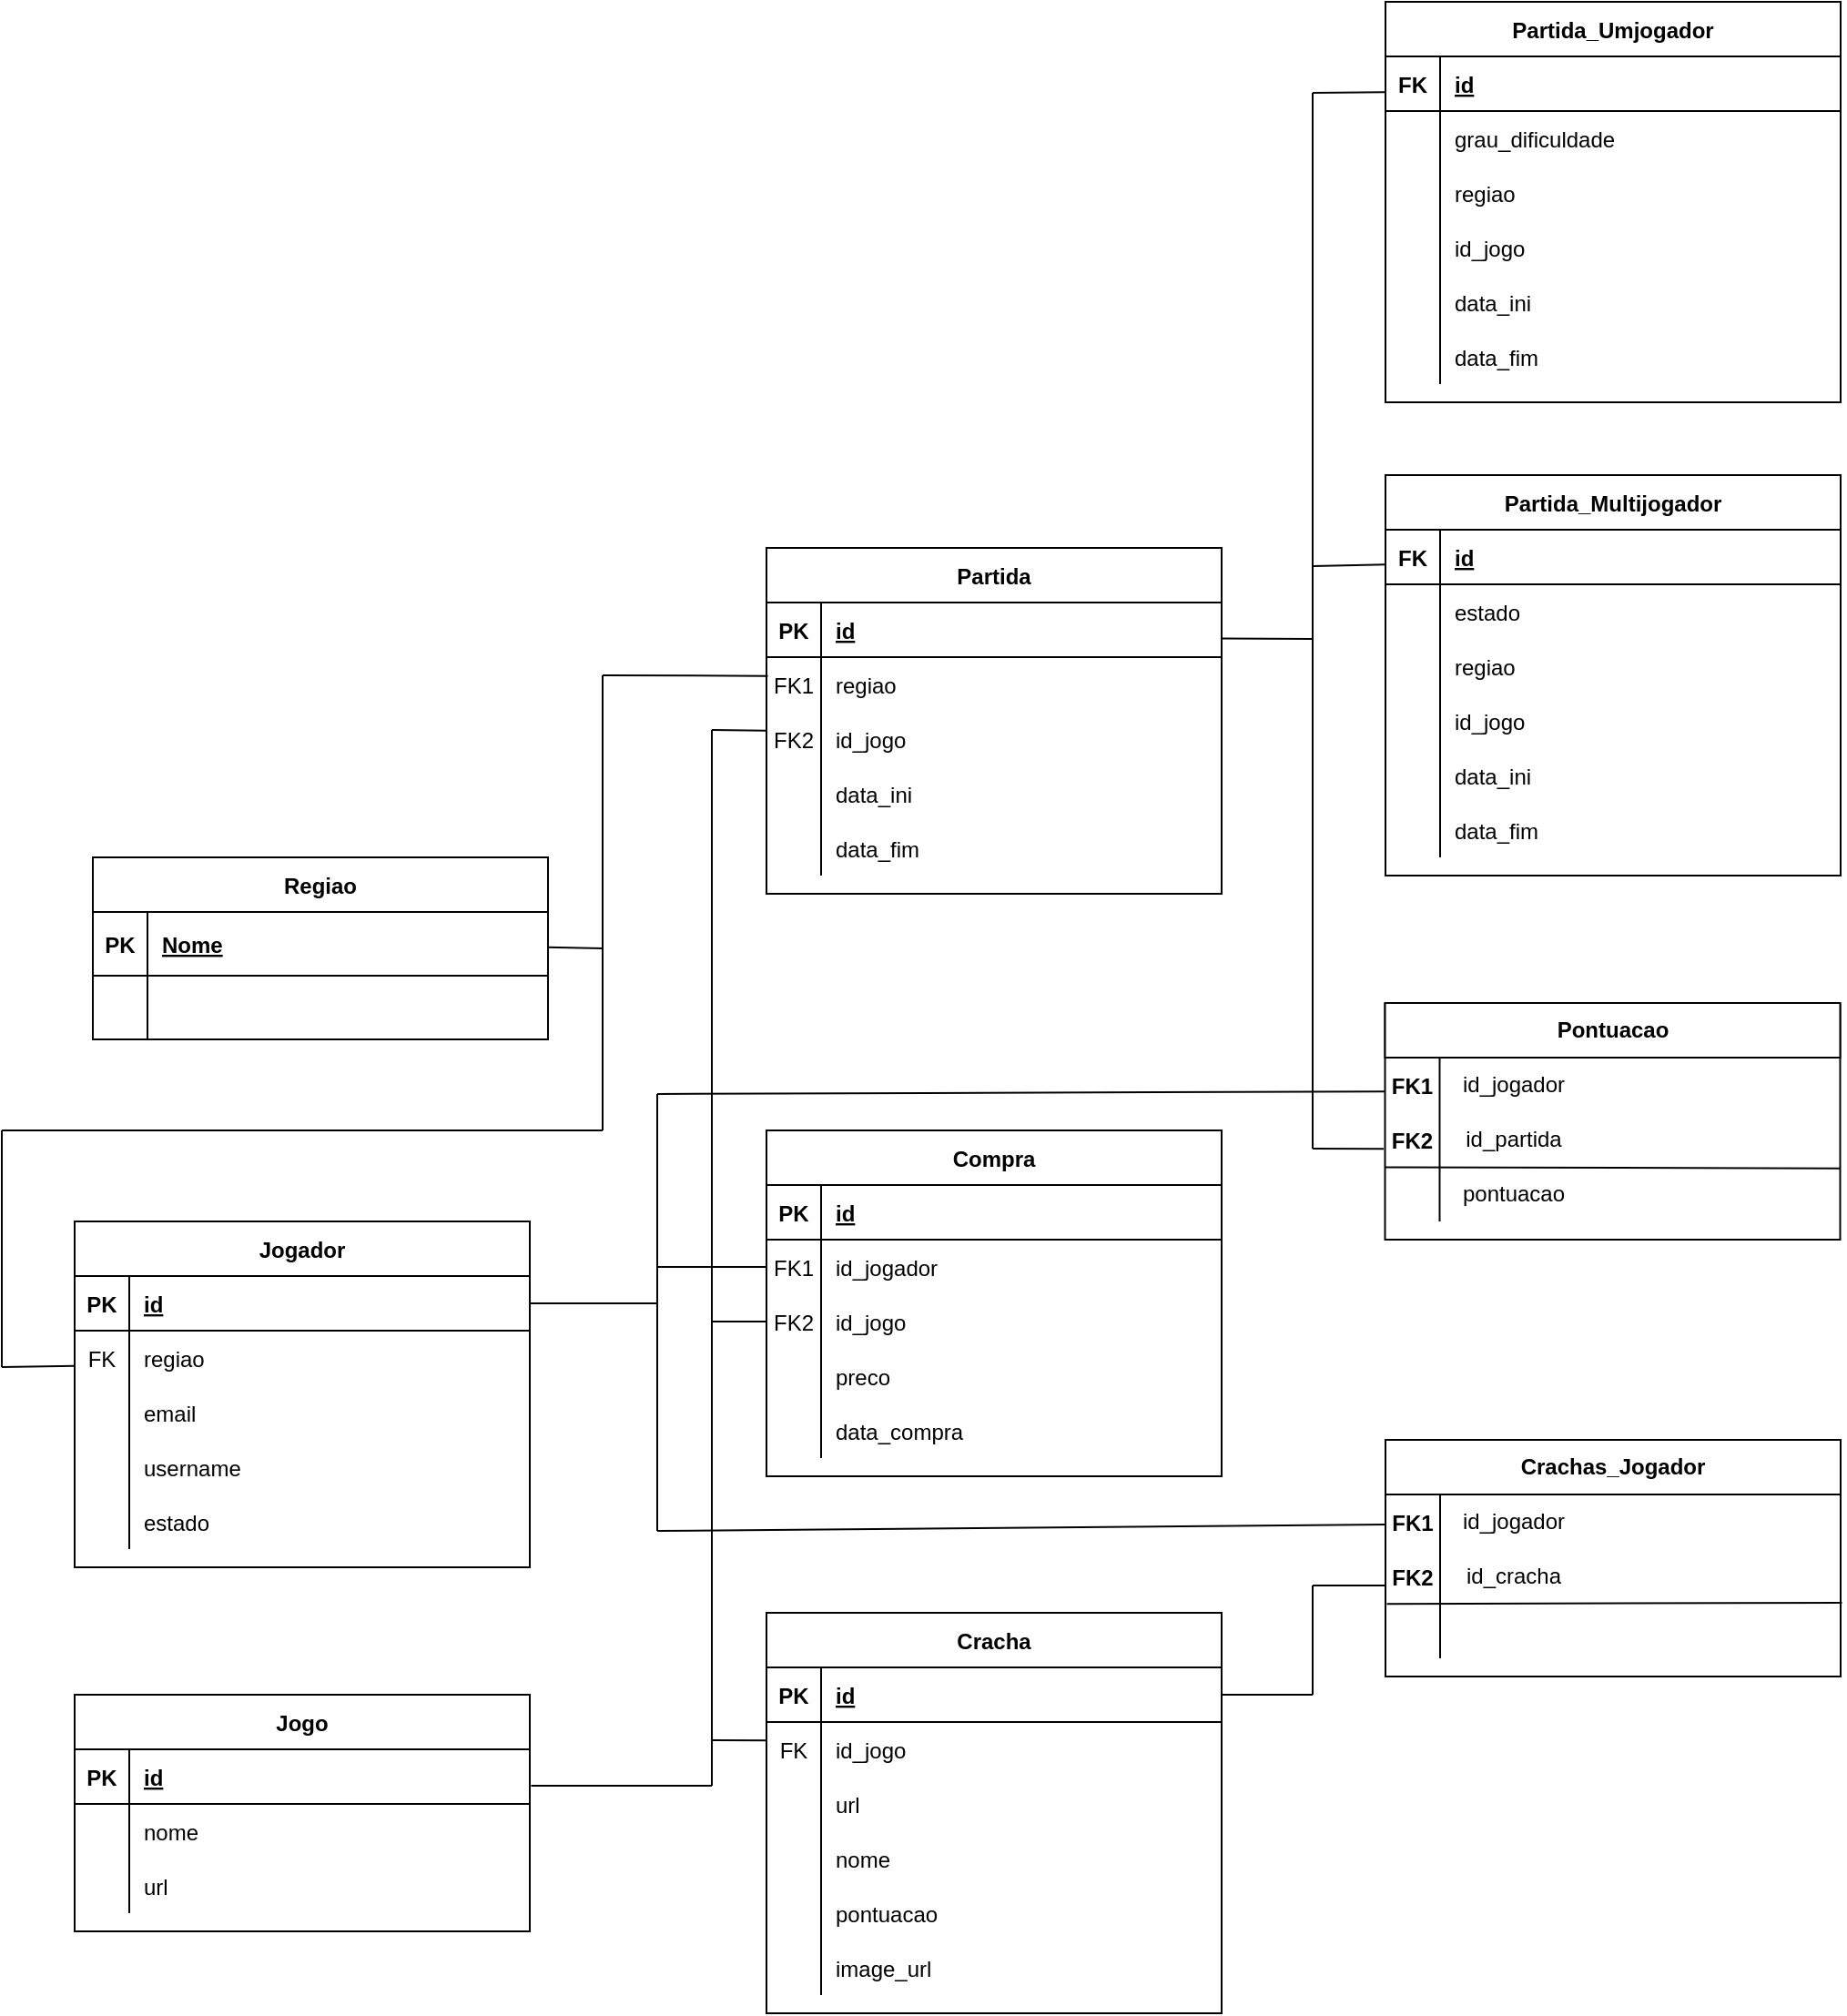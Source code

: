 <mxfile version="21.2.7" type="device">
  <diagram id="R2lEEEUBdFMjLlhIrx00" name="Page-1">
    <mxGraphModel dx="2333" dy="1073" grid="1" gridSize="10" guides="1" tooltips="1" connect="1" arrows="1" fold="1" page="1" pageScale="1" pageWidth="3300" pageHeight="4681" math="0" shadow="0" extFonts="Permanent Marker^https://fonts.googleapis.com/css?family=Permanent+Marker">
      <root>
        <mxCell id="0" />
        <mxCell id="1" parent="0" />
        <object label="Jogador" username="ascasd" asdaa="asd" asd="" id="C-vyLk0tnHw3VtMMgP7b-2">
          <mxCell style="shape=table;startSize=30;container=1;collapsible=1;childLayout=tableLayout;fixedRows=1;rowLines=0;fontStyle=1;align=center;resizeLast=1;columnLines=1;" parent="1" vertex="1">
            <mxGeometry x="1310" y="1250" width="250" height="190" as="geometry">
              <mxRectangle x="450" y="120" width="90" height="30" as="alternateBounds" />
            </mxGeometry>
          </mxCell>
        </object>
        <mxCell id="C-vyLk0tnHw3VtMMgP7b-3" value="" style="shape=partialRectangle;collapsible=0;dropTarget=0;pointerEvents=0;fillColor=none;points=[[0,0.5],[1,0.5]];portConstraint=eastwest;top=0;left=0;right=0;bottom=1;" parent="C-vyLk0tnHw3VtMMgP7b-2" vertex="1">
          <mxGeometry y="30" width="250" height="30" as="geometry" />
        </mxCell>
        <mxCell id="C-vyLk0tnHw3VtMMgP7b-4" value="PK" style="shape=partialRectangle;overflow=hidden;connectable=0;fillColor=none;top=0;left=0;bottom=0;right=0;fontStyle=1;" parent="C-vyLk0tnHw3VtMMgP7b-3" vertex="1">
          <mxGeometry width="30" height="30" as="geometry">
            <mxRectangle width="30" height="30" as="alternateBounds" />
          </mxGeometry>
        </mxCell>
        <mxCell id="C-vyLk0tnHw3VtMMgP7b-5" value="id" style="shape=partialRectangle;overflow=hidden;connectable=0;fillColor=none;top=0;left=0;bottom=0;right=0;align=left;spacingLeft=6;fontStyle=5;" parent="C-vyLk0tnHw3VtMMgP7b-3" vertex="1">
          <mxGeometry x="30" width="220" height="30" as="geometry">
            <mxRectangle width="220" height="30" as="alternateBounds" />
          </mxGeometry>
        </mxCell>
        <mxCell id="C-vyLk0tnHw3VtMMgP7b-6" value="" style="shape=partialRectangle;collapsible=0;dropTarget=0;pointerEvents=0;fillColor=none;points=[[0,0.5],[1,0.5]];portConstraint=eastwest;top=0;left=0;right=0;bottom=0;" parent="C-vyLk0tnHw3VtMMgP7b-2" vertex="1">
          <mxGeometry y="60" width="250" height="30" as="geometry" />
        </mxCell>
        <mxCell id="C-vyLk0tnHw3VtMMgP7b-7" value="FK" style="shape=partialRectangle;overflow=hidden;connectable=0;fillColor=none;top=0;left=0;bottom=0;right=0;" parent="C-vyLk0tnHw3VtMMgP7b-6" vertex="1">
          <mxGeometry width="30" height="30" as="geometry">
            <mxRectangle width="30" height="30" as="alternateBounds" />
          </mxGeometry>
        </mxCell>
        <mxCell id="C-vyLk0tnHw3VtMMgP7b-8" value="regiao" style="shape=partialRectangle;overflow=hidden;connectable=0;fillColor=none;top=0;left=0;bottom=0;right=0;align=left;spacingLeft=6;" parent="C-vyLk0tnHw3VtMMgP7b-6" vertex="1">
          <mxGeometry x="30" width="220" height="30" as="geometry">
            <mxRectangle width="220" height="30" as="alternateBounds" />
          </mxGeometry>
        </mxCell>
        <mxCell id="C-vyLk0tnHw3VtMMgP7b-9" value="" style="shape=partialRectangle;collapsible=0;dropTarget=0;pointerEvents=0;fillColor=none;points=[[0,0.5],[1,0.5]];portConstraint=eastwest;top=0;left=0;right=0;bottom=0;" parent="C-vyLk0tnHw3VtMMgP7b-2" vertex="1">
          <mxGeometry y="90" width="250" height="40" as="geometry" />
        </mxCell>
        <mxCell id="C-vyLk0tnHw3VtMMgP7b-10" value="" style="shape=partialRectangle;overflow=hidden;connectable=0;fillColor=none;top=0;left=0;bottom=0;right=0;" parent="C-vyLk0tnHw3VtMMgP7b-9" vertex="1">
          <mxGeometry width="30" height="40" as="geometry">
            <mxRectangle width="30" height="40" as="alternateBounds" />
          </mxGeometry>
        </mxCell>
        <mxCell id="C-vyLk0tnHw3VtMMgP7b-11" value="" style="shape=partialRectangle;overflow=hidden;connectable=0;fillColor=none;top=0;left=0;bottom=0;right=0;align=left;spacingLeft=6;" parent="C-vyLk0tnHw3VtMMgP7b-9" vertex="1">
          <mxGeometry x="30" width="220" height="40" as="geometry">
            <mxRectangle width="220" height="40" as="alternateBounds" />
          </mxGeometry>
        </mxCell>
        <mxCell id="C-vyLk0tnHw3VtMMgP7b-13" value="Jogo" style="shape=table;startSize=30;container=1;collapsible=1;childLayout=tableLayout;fixedRows=1;rowLines=0;fontStyle=1;align=center;resizeLast=1;" parent="1" vertex="1">
          <mxGeometry x="1310" y="1510" width="250" height="130" as="geometry" />
        </mxCell>
        <mxCell id="C-vyLk0tnHw3VtMMgP7b-14" value="" style="shape=partialRectangle;collapsible=0;dropTarget=0;pointerEvents=0;fillColor=none;points=[[0,0.5],[1,0.5]];portConstraint=eastwest;top=0;left=0;right=0;bottom=1;" parent="C-vyLk0tnHw3VtMMgP7b-13" vertex="1">
          <mxGeometry y="30" width="250" height="30" as="geometry" />
        </mxCell>
        <mxCell id="C-vyLk0tnHw3VtMMgP7b-15" value="PK" style="shape=partialRectangle;overflow=hidden;connectable=0;fillColor=none;top=0;left=0;bottom=0;right=0;fontStyle=1;" parent="C-vyLk0tnHw3VtMMgP7b-14" vertex="1">
          <mxGeometry width="30" height="30" as="geometry">
            <mxRectangle width="30" height="30" as="alternateBounds" />
          </mxGeometry>
        </mxCell>
        <mxCell id="C-vyLk0tnHw3VtMMgP7b-16" value="id" style="shape=partialRectangle;overflow=hidden;connectable=0;fillColor=none;top=0;left=0;bottom=0;right=0;align=left;spacingLeft=6;fontStyle=5;" parent="C-vyLk0tnHw3VtMMgP7b-14" vertex="1">
          <mxGeometry x="30" width="220" height="30" as="geometry">
            <mxRectangle width="220" height="30" as="alternateBounds" />
          </mxGeometry>
        </mxCell>
        <mxCell id="C-vyLk0tnHw3VtMMgP7b-17" value="" style="shape=partialRectangle;collapsible=0;dropTarget=0;pointerEvents=0;fillColor=none;points=[[0,0.5],[1,0.5]];portConstraint=eastwest;top=0;left=0;right=0;bottom=0;" parent="C-vyLk0tnHw3VtMMgP7b-13" vertex="1">
          <mxGeometry y="60" width="250" height="30" as="geometry" />
        </mxCell>
        <mxCell id="C-vyLk0tnHw3VtMMgP7b-18" value="" style="shape=partialRectangle;overflow=hidden;connectable=0;fillColor=none;top=0;left=0;bottom=0;right=0;" parent="C-vyLk0tnHw3VtMMgP7b-17" vertex="1">
          <mxGeometry width="30" height="30" as="geometry">
            <mxRectangle width="30" height="30" as="alternateBounds" />
          </mxGeometry>
        </mxCell>
        <mxCell id="C-vyLk0tnHw3VtMMgP7b-19" value="nome" style="shape=partialRectangle;overflow=hidden;connectable=0;fillColor=none;top=0;left=0;bottom=0;right=0;align=left;spacingLeft=6;" parent="C-vyLk0tnHw3VtMMgP7b-17" vertex="1">
          <mxGeometry x="30" width="220" height="30" as="geometry">
            <mxRectangle width="220" height="30" as="alternateBounds" />
          </mxGeometry>
        </mxCell>
        <mxCell id="C-vyLk0tnHw3VtMMgP7b-20" value="" style="shape=partialRectangle;collapsible=0;dropTarget=0;pointerEvents=0;fillColor=none;points=[[0,0.5],[1,0.5]];portConstraint=eastwest;top=0;left=0;right=0;bottom=0;" parent="C-vyLk0tnHw3VtMMgP7b-13" vertex="1">
          <mxGeometry y="90" width="250" height="30" as="geometry" />
        </mxCell>
        <mxCell id="C-vyLk0tnHw3VtMMgP7b-21" value="" style="shape=partialRectangle;overflow=hidden;connectable=0;fillColor=none;top=0;left=0;bottom=0;right=0;" parent="C-vyLk0tnHw3VtMMgP7b-20" vertex="1">
          <mxGeometry width="30" height="30" as="geometry">
            <mxRectangle width="30" height="30" as="alternateBounds" />
          </mxGeometry>
        </mxCell>
        <mxCell id="C-vyLk0tnHw3VtMMgP7b-22" value="url" style="shape=partialRectangle;overflow=hidden;connectable=0;fillColor=none;top=0;left=0;bottom=0;right=0;align=left;spacingLeft=6;" parent="C-vyLk0tnHw3VtMMgP7b-20" vertex="1">
          <mxGeometry x="30" width="220" height="30" as="geometry">
            <mxRectangle width="220" height="30" as="alternateBounds" />
          </mxGeometry>
        </mxCell>
        <mxCell id="C-vyLk0tnHw3VtMMgP7b-23" value="Regiao" style="shape=table;startSize=30;container=1;collapsible=1;childLayout=tableLayout;fixedRows=1;rowLines=0;fontStyle=1;align=center;resizeLast=1;swimlaneLine=1;perimeterSpacing=0;flipH=1;gradientColor=none;columnLines=1;horizontal=1;right=1;swimlaneHead=1;swimlaneBody=1;top=1;bottom=1;left=1;separatorColor=none;fixDash=0;" parent="1" vertex="1">
          <mxGeometry x="1320" y="1050" width="250" height="100" as="geometry" />
        </mxCell>
        <mxCell id="C-vyLk0tnHw3VtMMgP7b-24" value="" style="shape=partialRectangle;collapsible=0;dropTarget=0;pointerEvents=0;fillColor=none;points=[[0,0.5],[1,0.5]];portConstraint=eastwest;top=0;left=0;right=0;bottom=1;" parent="C-vyLk0tnHw3VtMMgP7b-23" vertex="1">
          <mxGeometry y="30" width="250" height="35" as="geometry" />
        </mxCell>
        <mxCell id="C-vyLk0tnHw3VtMMgP7b-25" value="PK" style="shape=partialRectangle;overflow=hidden;connectable=0;fillColor=none;top=0;left=0;bottom=0;right=0;fontStyle=1;" parent="C-vyLk0tnHw3VtMMgP7b-24" vertex="1">
          <mxGeometry width="30" height="35" as="geometry">
            <mxRectangle width="30" height="35" as="alternateBounds" />
          </mxGeometry>
        </mxCell>
        <mxCell id="C-vyLk0tnHw3VtMMgP7b-26" value="Nome" style="shape=partialRectangle;overflow=hidden;connectable=0;fillColor=none;top=0;left=0;bottom=0;right=0;align=left;spacingLeft=6;fontStyle=5;" parent="C-vyLk0tnHw3VtMMgP7b-24" vertex="1">
          <mxGeometry x="30" width="220" height="35" as="geometry">
            <mxRectangle width="220" height="35" as="alternateBounds" />
          </mxGeometry>
        </mxCell>
        <mxCell id="C-vyLk0tnHw3VtMMgP7b-27" value="" style="shape=partialRectangle;collapsible=0;dropTarget=0;pointerEvents=0;fillColor=none;points=[[0,0.5],[1,0.5]];portConstraint=eastwest;top=0;left=0;right=0;bottom=0;" parent="C-vyLk0tnHw3VtMMgP7b-23" vertex="1">
          <mxGeometry y="65" width="250" height="35" as="geometry" />
        </mxCell>
        <mxCell id="C-vyLk0tnHw3VtMMgP7b-28" value="" style="shape=partialRectangle;overflow=hidden;connectable=0;fillColor=none;top=0;left=0;bottom=0;right=0;" parent="C-vyLk0tnHw3VtMMgP7b-27" vertex="1">
          <mxGeometry width="30" height="35" as="geometry">
            <mxRectangle width="30" height="35" as="alternateBounds" />
          </mxGeometry>
        </mxCell>
        <mxCell id="C-vyLk0tnHw3VtMMgP7b-29" value="" style="shape=partialRectangle;overflow=hidden;connectable=0;fillColor=none;top=0;left=0;bottom=0;right=0;align=left;spacingLeft=6;" parent="C-vyLk0tnHw3VtMMgP7b-27" vertex="1">
          <mxGeometry x="30" width="220" height="35" as="geometry">
            <mxRectangle width="220" height="35" as="alternateBounds" />
          </mxGeometry>
        </mxCell>
        <mxCell id="pCoZ9pkI9iggHFsav7Vi-21" value="" style="shape=partialRectangle;overflow=hidden;connectable=0;fillColor=none;top=0;left=0;bottom=0;right=0;" parent="1" vertex="1">
          <mxGeometry x="1310" y="1380" width="30" height="40" as="geometry">
            <mxRectangle width="30" height="40" as="alternateBounds" />
          </mxGeometry>
        </mxCell>
        <mxCell id="pCoZ9pkI9iggHFsav7Vi-22" value="" style="endArrow=none;html=1;rounded=0;" parent="1" edge="1">
          <mxGeometry width="50" height="50" relative="1" as="geometry">
            <mxPoint x="1340" y="1430" as="sourcePoint" />
            <mxPoint x="1340" y="1380" as="targetPoint" />
          </mxGeometry>
        </mxCell>
        <mxCell id="pCoZ9pkI9iggHFsav7Vi-23" value="email" style="shape=partialRectangle;overflow=hidden;connectable=0;fillColor=none;top=0;left=0;bottom=0;right=0;align=left;spacingLeft=6;" parent="1" vertex="1">
          <mxGeometry x="1340" y="1340" width="220" height="30" as="geometry">
            <mxRectangle width="220" height="30" as="alternateBounds" />
          </mxGeometry>
        </mxCell>
        <mxCell id="pCoZ9pkI9iggHFsav7Vi-24" value="username" style="shape=partialRectangle;overflow=hidden;connectable=0;fillColor=none;top=0;left=0;bottom=0;right=0;align=left;spacingLeft=6;" parent="1" vertex="1">
          <mxGeometry x="1340" y="1370" width="220" height="30" as="geometry">
            <mxRectangle width="220" height="30" as="alternateBounds" />
          </mxGeometry>
        </mxCell>
        <mxCell id="pCoZ9pkI9iggHFsav7Vi-25" value="" style="shape=partialRectangle;overflow=hidden;connectable=0;fillColor=none;top=0;left=0;bottom=0;right=0;" parent="1" vertex="1">
          <mxGeometry x="1310" y="1340" width="30" height="30" as="geometry">
            <mxRectangle width="30" height="30" as="alternateBounds" />
          </mxGeometry>
        </mxCell>
        <mxCell id="pCoZ9pkI9iggHFsav7Vi-26" value="" style="shape=partialRectangle;overflow=hidden;connectable=0;fillColor=none;top=0;left=0;bottom=0;right=0;" parent="1" vertex="1">
          <mxGeometry x="1310" y="1370" width="30" height="30" as="geometry">
            <mxRectangle width="30" height="30" as="alternateBounds" />
          </mxGeometry>
        </mxCell>
        <mxCell id="pCoZ9pkI9iggHFsav7Vi-27" value="estado" style="shape=partialRectangle;overflow=hidden;connectable=0;fillColor=none;top=0;left=0;bottom=0;right=0;align=left;spacingLeft=6;" parent="1" vertex="1">
          <mxGeometry x="1340" y="1400" width="220" height="30" as="geometry">
            <mxRectangle width="220" height="30" as="alternateBounds" />
          </mxGeometry>
        </mxCell>
        <mxCell id="pCoZ9pkI9iggHFsav7Vi-72" value="Compra" style="shape=table;startSize=30;container=1;collapsible=1;childLayout=tableLayout;fixedRows=1;rowLines=0;fontStyle=1;align=center;resizeLast=1;" parent="1" vertex="1">
          <mxGeometry x="1690" y="1200" width="250" height="190" as="geometry" />
        </mxCell>
        <mxCell id="pCoZ9pkI9iggHFsav7Vi-73" value="" style="shape=partialRectangle;collapsible=0;dropTarget=0;pointerEvents=0;fillColor=none;points=[[0,0.5],[1,0.5]];portConstraint=eastwest;top=0;left=0;right=0;bottom=1;" parent="pCoZ9pkI9iggHFsav7Vi-72" vertex="1">
          <mxGeometry y="30" width="250" height="30" as="geometry" />
        </mxCell>
        <mxCell id="pCoZ9pkI9iggHFsav7Vi-74" value="PK" style="shape=partialRectangle;overflow=hidden;connectable=0;fillColor=none;top=0;left=0;bottom=0;right=0;fontStyle=1;" parent="pCoZ9pkI9iggHFsav7Vi-73" vertex="1">
          <mxGeometry width="30" height="30" as="geometry">
            <mxRectangle width="30" height="30" as="alternateBounds" />
          </mxGeometry>
        </mxCell>
        <mxCell id="pCoZ9pkI9iggHFsav7Vi-75" value="id" style="shape=partialRectangle;overflow=hidden;connectable=0;fillColor=none;top=0;left=0;bottom=0;right=0;align=left;spacingLeft=6;fontStyle=5;" parent="pCoZ9pkI9iggHFsav7Vi-73" vertex="1">
          <mxGeometry x="30" width="220" height="30" as="geometry">
            <mxRectangle width="220" height="30" as="alternateBounds" />
          </mxGeometry>
        </mxCell>
        <mxCell id="pCoZ9pkI9iggHFsav7Vi-76" value="" style="shape=partialRectangle;collapsible=0;dropTarget=0;pointerEvents=0;fillColor=none;points=[[0,0.5],[1,0.5]];portConstraint=eastwest;top=0;left=0;right=0;bottom=0;" parent="pCoZ9pkI9iggHFsav7Vi-72" vertex="1">
          <mxGeometry y="60" width="250" height="30" as="geometry" />
        </mxCell>
        <mxCell id="pCoZ9pkI9iggHFsav7Vi-77" value="FK1" style="shape=partialRectangle;overflow=hidden;connectable=0;fillColor=none;top=0;left=0;bottom=0;right=0;" parent="pCoZ9pkI9iggHFsav7Vi-76" vertex="1">
          <mxGeometry width="30" height="30" as="geometry">
            <mxRectangle width="30" height="30" as="alternateBounds" />
          </mxGeometry>
        </mxCell>
        <mxCell id="pCoZ9pkI9iggHFsav7Vi-78" value="id_jogador" style="shape=partialRectangle;overflow=hidden;connectable=0;fillColor=none;top=0;left=0;bottom=0;right=0;align=left;spacingLeft=6;" parent="pCoZ9pkI9iggHFsav7Vi-76" vertex="1">
          <mxGeometry x="30" width="220" height="30" as="geometry">
            <mxRectangle width="220" height="30" as="alternateBounds" />
          </mxGeometry>
        </mxCell>
        <mxCell id="pCoZ9pkI9iggHFsav7Vi-79" value="" style="shape=partialRectangle;collapsible=0;dropTarget=0;pointerEvents=0;fillColor=none;points=[[0,0.5],[1,0.5]];portConstraint=eastwest;top=0;left=0;right=0;bottom=0;" parent="pCoZ9pkI9iggHFsav7Vi-72" vertex="1">
          <mxGeometry y="90" width="250" height="30" as="geometry" />
        </mxCell>
        <mxCell id="pCoZ9pkI9iggHFsav7Vi-80" value="FK2" style="shape=partialRectangle;overflow=hidden;connectable=0;fillColor=none;top=0;left=0;bottom=0;right=0;" parent="pCoZ9pkI9iggHFsav7Vi-79" vertex="1">
          <mxGeometry width="30" height="30" as="geometry">
            <mxRectangle width="30" height="30" as="alternateBounds" />
          </mxGeometry>
        </mxCell>
        <mxCell id="pCoZ9pkI9iggHFsav7Vi-81" value="id_jogo" style="shape=partialRectangle;overflow=hidden;connectable=0;fillColor=none;top=0;left=0;bottom=0;right=0;align=left;spacingLeft=6;" parent="pCoZ9pkI9iggHFsav7Vi-79" vertex="1">
          <mxGeometry x="30" width="220" height="30" as="geometry">
            <mxRectangle width="220" height="30" as="alternateBounds" />
          </mxGeometry>
        </mxCell>
        <mxCell id="pCoZ9pkI9iggHFsav7Vi-83" value="" style="endArrow=none;html=1;rounded=0;" parent="1" edge="1">
          <mxGeometry width="50" height="50" relative="1" as="geometry">
            <mxPoint x="1720" y="1380" as="sourcePoint" />
            <mxPoint x="1720" y="1320" as="targetPoint" />
          </mxGeometry>
        </mxCell>
        <mxCell id="pCoZ9pkI9iggHFsav7Vi-84" value="preco" style="shape=partialRectangle;overflow=hidden;connectable=0;fillColor=none;top=0;left=0;bottom=0;right=0;align=left;spacingLeft=6;" parent="1" vertex="1">
          <mxGeometry x="1720" y="1320" width="220" height="30" as="geometry">
            <mxRectangle width="220" height="30" as="alternateBounds" />
          </mxGeometry>
        </mxCell>
        <mxCell id="pCoZ9pkI9iggHFsav7Vi-85" value="data_compra" style="shape=partialRectangle;overflow=hidden;connectable=0;fillColor=none;top=0;left=0;bottom=0;right=0;align=left;spacingLeft=6;" parent="1" vertex="1">
          <mxGeometry x="1720" y="1350" width="220" height="30" as="geometry">
            <mxRectangle width="220" height="30" as="alternateBounds" />
          </mxGeometry>
        </mxCell>
        <mxCell id="pCoZ9pkI9iggHFsav7Vi-111" value="" style="swimlane;startSize=0;" parent="1" vertex="1">
          <mxGeometry x="2030" y="1370" width="250" height="130" as="geometry" />
        </mxCell>
        <mxCell id="pCoZ9pkI9iggHFsav7Vi-121" value="" style="endArrow=none;html=1;rounded=0;entryX=0;entryY=0;entryDx=0;entryDy=0;exitX=0;exitY=1;exitDx=0;exitDy=0;" parent="pCoZ9pkI9iggHFsav7Vi-111" edge="1">
          <mxGeometry width="50" height="50" relative="1" as="geometry">
            <mxPoint x="30" y="120" as="sourcePoint" />
            <mxPoint x="30" y="30" as="targetPoint" />
          </mxGeometry>
        </mxCell>
        <mxCell id="pCoZ9pkI9iggHFsav7Vi-123" value="id_jogador" style="text;html=1;align=center;verticalAlign=middle;resizable=0;points=[];autosize=1;strokeColor=none;fillColor=none;" parent="pCoZ9pkI9iggHFsav7Vi-111" vertex="1">
          <mxGeometry x="30" y="30" width="80" height="30" as="geometry" />
        </mxCell>
        <mxCell id="pCoZ9pkI9iggHFsav7Vi-124" value="id_cracha" style="text;html=1;align=center;verticalAlign=middle;resizable=0;points=[];autosize=1;strokeColor=none;fillColor=none;" parent="pCoZ9pkI9iggHFsav7Vi-111" vertex="1">
          <mxGeometry x="30" y="60" width="80" height="30" as="geometry" />
        </mxCell>
        <mxCell id="pCoZ9pkI9iggHFsav7Vi-149" value="FK1" style="shape=partialRectangle;overflow=hidden;connectable=0;fillColor=none;top=0;left=0;bottom=0;right=0;fontStyle=1" parent="pCoZ9pkI9iggHFsav7Vi-111" vertex="1">
          <mxGeometry y="30" width="30" height="30" as="geometry">
            <mxRectangle width="30" height="30" as="alternateBounds" />
          </mxGeometry>
        </mxCell>
        <mxCell id="vFLPQa-uxCwPN7xiuGRn-3" value="FK2" style="shape=partialRectangle;overflow=hidden;connectable=0;fillColor=none;top=0;left=0;bottom=0;right=0;fontStyle=1" vertex="1" parent="pCoZ9pkI9iggHFsav7Vi-111">
          <mxGeometry y="60" width="30" height="30" as="geometry">
            <mxRectangle width="30" height="30" as="alternateBounds" />
          </mxGeometry>
        </mxCell>
        <mxCell id="pCoZ9pkI9iggHFsav7Vi-112" value="" style="endArrow=none;html=1;rounded=0;exitX=0.003;exitY=0.693;exitDx=0;exitDy=0;exitPerimeter=0;entryX=1.003;entryY=0.688;entryDx=0;entryDy=0;entryPerimeter=0;" parent="1" source="pCoZ9pkI9iggHFsav7Vi-111" target="pCoZ9pkI9iggHFsav7Vi-111" edge="1">
          <mxGeometry width="50" height="50" relative="1" as="geometry">
            <mxPoint x="1970" y="1410" as="sourcePoint" />
            <mxPoint x="2020" y="1360" as="targetPoint" />
          </mxGeometry>
        </mxCell>
        <mxCell id="pCoZ9pkI9iggHFsav7Vi-113" value="&lt;b&gt;Crachas_Jogador&lt;/b&gt;" style="rounded=0;whiteSpace=wrap;html=1;" parent="1" vertex="1">
          <mxGeometry x="2030" y="1370" width="250" height="30" as="geometry" />
        </mxCell>
        <mxCell id="pCoZ9pkI9iggHFsav7Vi-130" value="Cracha" style="shape=table;startSize=30;container=1;collapsible=1;childLayout=tableLayout;fixedRows=1;rowLines=0;fontStyle=1;align=center;resizeLast=1;" parent="1" vertex="1">
          <mxGeometry x="1690" y="1465" width="250" height="220" as="geometry" />
        </mxCell>
        <mxCell id="pCoZ9pkI9iggHFsav7Vi-131" value="" style="shape=partialRectangle;collapsible=0;dropTarget=0;pointerEvents=0;fillColor=none;points=[[0,0.5],[1,0.5]];portConstraint=eastwest;top=0;left=0;right=0;bottom=1;" parent="pCoZ9pkI9iggHFsav7Vi-130" vertex="1">
          <mxGeometry y="30" width="250" height="30" as="geometry" />
        </mxCell>
        <mxCell id="pCoZ9pkI9iggHFsav7Vi-132" value="PK" style="shape=partialRectangle;overflow=hidden;connectable=0;fillColor=none;top=0;left=0;bottom=0;right=0;fontStyle=1;" parent="pCoZ9pkI9iggHFsav7Vi-131" vertex="1">
          <mxGeometry width="30" height="30" as="geometry">
            <mxRectangle width="30" height="30" as="alternateBounds" />
          </mxGeometry>
        </mxCell>
        <mxCell id="pCoZ9pkI9iggHFsav7Vi-133" value="id" style="shape=partialRectangle;overflow=hidden;connectable=0;fillColor=none;top=0;left=0;bottom=0;right=0;align=left;spacingLeft=6;fontStyle=5;" parent="pCoZ9pkI9iggHFsav7Vi-131" vertex="1">
          <mxGeometry x="30" width="220" height="30" as="geometry">
            <mxRectangle width="220" height="30" as="alternateBounds" />
          </mxGeometry>
        </mxCell>
        <mxCell id="pCoZ9pkI9iggHFsav7Vi-134" value="" style="shape=partialRectangle;collapsible=0;dropTarget=0;pointerEvents=0;fillColor=none;points=[[0,0.5],[1,0.5]];portConstraint=eastwest;top=0;left=0;right=0;bottom=0;" parent="pCoZ9pkI9iggHFsav7Vi-130" vertex="1">
          <mxGeometry y="60" width="250" height="30" as="geometry" />
        </mxCell>
        <mxCell id="pCoZ9pkI9iggHFsav7Vi-135" value="FK" style="shape=partialRectangle;overflow=hidden;connectable=0;fillColor=none;top=0;left=0;bottom=0;right=0;" parent="pCoZ9pkI9iggHFsav7Vi-134" vertex="1">
          <mxGeometry width="30" height="30" as="geometry">
            <mxRectangle width="30" height="30" as="alternateBounds" />
          </mxGeometry>
        </mxCell>
        <mxCell id="pCoZ9pkI9iggHFsav7Vi-136" value="id_jogo" style="shape=partialRectangle;overflow=hidden;connectable=0;fillColor=none;top=0;left=0;bottom=0;right=0;align=left;spacingLeft=6;" parent="pCoZ9pkI9iggHFsav7Vi-134" vertex="1">
          <mxGeometry x="30" width="220" height="30" as="geometry">
            <mxRectangle width="220" height="30" as="alternateBounds" />
          </mxGeometry>
        </mxCell>
        <mxCell id="pCoZ9pkI9iggHFsav7Vi-137" value="" style="shape=partialRectangle;collapsible=0;dropTarget=0;pointerEvents=0;fillColor=none;points=[[0,0.5],[1,0.5]];portConstraint=eastwest;top=0;left=0;right=0;bottom=0;" parent="pCoZ9pkI9iggHFsav7Vi-130" vertex="1">
          <mxGeometry y="90" width="250" height="30" as="geometry" />
        </mxCell>
        <mxCell id="pCoZ9pkI9iggHFsav7Vi-138" value="" style="shape=partialRectangle;overflow=hidden;connectable=0;fillColor=none;top=0;left=0;bottom=0;right=0;" parent="pCoZ9pkI9iggHFsav7Vi-137" vertex="1">
          <mxGeometry width="30" height="30" as="geometry">
            <mxRectangle width="30" height="30" as="alternateBounds" />
          </mxGeometry>
        </mxCell>
        <mxCell id="pCoZ9pkI9iggHFsav7Vi-139" value="url" style="shape=partialRectangle;overflow=hidden;connectable=0;fillColor=none;top=0;left=0;bottom=0;right=0;align=left;spacingLeft=6;" parent="pCoZ9pkI9iggHFsav7Vi-137" vertex="1">
          <mxGeometry x="30" width="220" height="30" as="geometry">
            <mxRectangle width="220" height="30" as="alternateBounds" />
          </mxGeometry>
        </mxCell>
        <mxCell id="pCoZ9pkI9iggHFsav7Vi-141" value="nome" style="shape=partialRectangle;overflow=hidden;connectable=0;fillColor=none;top=0;left=0;bottom=0;right=0;align=left;spacingLeft=6;" parent="1" vertex="1">
          <mxGeometry x="1720" y="1585" width="220" height="30" as="geometry">
            <mxRectangle width="220" height="30" as="alternateBounds" />
          </mxGeometry>
        </mxCell>
        <mxCell id="pCoZ9pkI9iggHFsav7Vi-142" value="pontuacao" style="shape=partialRectangle;overflow=hidden;connectable=0;fillColor=none;top=0;left=0;bottom=0;right=0;align=left;spacingLeft=6;" parent="1" vertex="1">
          <mxGeometry x="1720" y="1615" width="220" height="30" as="geometry">
            <mxRectangle width="220" height="30" as="alternateBounds" />
          </mxGeometry>
        </mxCell>
        <mxCell id="pCoZ9pkI9iggHFsav7Vi-143" value="image_url" style="shape=partialRectangle;overflow=hidden;connectable=0;fillColor=none;top=0;left=0;bottom=0;right=0;align=left;spacingLeft=6;" parent="1" vertex="1">
          <mxGeometry x="1720" y="1645" width="220" height="30" as="geometry">
            <mxRectangle width="220" height="30" as="alternateBounds" />
          </mxGeometry>
        </mxCell>
        <mxCell id="pCoZ9pkI9iggHFsav7Vi-144" value="" style="endArrow=none;html=1;rounded=0;" parent="1" edge="1">
          <mxGeometry width="50" height="50" relative="1" as="geometry">
            <mxPoint x="1720" y="1675" as="sourcePoint" />
            <mxPoint x="1720" y="1585" as="targetPoint" />
          </mxGeometry>
        </mxCell>
        <mxCell id="vFLPQa-uxCwPN7xiuGRn-17" value="Partida" style="shape=table;startSize=30;container=1;collapsible=1;childLayout=tableLayout;fixedRows=1;rowLines=0;fontStyle=1;align=center;resizeLast=1;" vertex="1" parent="1">
          <mxGeometry x="1690" y="880" width="250" height="190" as="geometry" />
        </mxCell>
        <mxCell id="vFLPQa-uxCwPN7xiuGRn-18" value="" style="shape=partialRectangle;collapsible=0;dropTarget=0;pointerEvents=0;fillColor=none;points=[[0,0.5],[1,0.5]];portConstraint=eastwest;top=0;left=0;right=0;bottom=1;" vertex="1" parent="vFLPQa-uxCwPN7xiuGRn-17">
          <mxGeometry y="30" width="250" height="30" as="geometry" />
        </mxCell>
        <mxCell id="vFLPQa-uxCwPN7xiuGRn-19" value="PK" style="shape=partialRectangle;overflow=hidden;connectable=0;fillColor=none;top=0;left=0;bottom=0;right=0;fontStyle=1;" vertex="1" parent="vFLPQa-uxCwPN7xiuGRn-18">
          <mxGeometry width="30" height="30" as="geometry">
            <mxRectangle width="30" height="30" as="alternateBounds" />
          </mxGeometry>
        </mxCell>
        <mxCell id="vFLPQa-uxCwPN7xiuGRn-20" value="id" style="shape=partialRectangle;overflow=hidden;connectable=0;fillColor=none;top=0;left=0;bottom=0;right=0;align=left;spacingLeft=6;fontStyle=5;" vertex="1" parent="vFLPQa-uxCwPN7xiuGRn-18">
          <mxGeometry x="30" width="220" height="30" as="geometry">
            <mxRectangle width="220" height="30" as="alternateBounds" />
          </mxGeometry>
        </mxCell>
        <mxCell id="vFLPQa-uxCwPN7xiuGRn-21" value="" style="shape=partialRectangle;collapsible=0;dropTarget=0;pointerEvents=0;fillColor=none;points=[[0,0.5],[1,0.5]];portConstraint=eastwest;top=0;left=0;right=0;bottom=0;" vertex="1" parent="vFLPQa-uxCwPN7xiuGRn-17">
          <mxGeometry y="60" width="250" height="30" as="geometry" />
        </mxCell>
        <mxCell id="vFLPQa-uxCwPN7xiuGRn-22" value="FK1" style="shape=partialRectangle;overflow=hidden;connectable=0;fillColor=none;top=0;left=0;bottom=0;right=0;" vertex="1" parent="vFLPQa-uxCwPN7xiuGRn-21">
          <mxGeometry width="30" height="30" as="geometry">
            <mxRectangle width="30" height="30" as="alternateBounds" />
          </mxGeometry>
        </mxCell>
        <mxCell id="vFLPQa-uxCwPN7xiuGRn-23" value="regiao" style="shape=partialRectangle;overflow=hidden;connectable=0;fillColor=none;top=0;left=0;bottom=0;right=0;align=left;spacingLeft=6;" vertex="1" parent="vFLPQa-uxCwPN7xiuGRn-21">
          <mxGeometry x="30" width="220" height="30" as="geometry">
            <mxRectangle width="220" height="30" as="alternateBounds" />
          </mxGeometry>
        </mxCell>
        <mxCell id="vFLPQa-uxCwPN7xiuGRn-24" value="" style="shape=partialRectangle;collapsible=0;dropTarget=0;pointerEvents=0;fillColor=none;points=[[0,0.5],[1,0.5]];portConstraint=eastwest;top=0;left=0;right=0;bottom=0;" vertex="1" parent="vFLPQa-uxCwPN7xiuGRn-17">
          <mxGeometry y="90" width="250" height="30" as="geometry" />
        </mxCell>
        <mxCell id="vFLPQa-uxCwPN7xiuGRn-25" value="FK2" style="shape=partialRectangle;overflow=hidden;connectable=0;fillColor=none;top=0;left=0;bottom=0;right=0;" vertex="1" parent="vFLPQa-uxCwPN7xiuGRn-24">
          <mxGeometry width="30" height="30" as="geometry">
            <mxRectangle width="30" height="30" as="alternateBounds" />
          </mxGeometry>
        </mxCell>
        <mxCell id="vFLPQa-uxCwPN7xiuGRn-26" value="id_jogo" style="shape=partialRectangle;overflow=hidden;connectable=0;fillColor=none;top=0;left=0;bottom=0;right=0;align=left;spacingLeft=6;" vertex="1" parent="vFLPQa-uxCwPN7xiuGRn-24">
          <mxGeometry x="30" width="220" height="30" as="geometry">
            <mxRectangle width="220" height="30" as="alternateBounds" />
          </mxGeometry>
        </mxCell>
        <mxCell id="vFLPQa-uxCwPN7xiuGRn-27" value="" style="endArrow=none;html=1;rounded=0;" edge="1" parent="1">
          <mxGeometry width="50" height="50" relative="1" as="geometry">
            <mxPoint x="1720" y="1060" as="sourcePoint" />
            <mxPoint x="1720" y="1000" as="targetPoint" />
          </mxGeometry>
        </mxCell>
        <mxCell id="vFLPQa-uxCwPN7xiuGRn-28" value="data_ini" style="shape=partialRectangle;overflow=hidden;connectable=0;fillColor=none;top=0;left=0;bottom=0;right=0;align=left;spacingLeft=6;" vertex="1" parent="1">
          <mxGeometry x="1720" y="1000" width="220" height="30" as="geometry">
            <mxRectangle width="220" height="30" as="alternateBounds" />
          </mxGeometry>
        </mxCell>
        <mxCell id="vFLPQa-uxCwPN7xiuGRn-29" value="data_fim" style="shape=partialRectangle;overflow=hidden;connectable=0;fillColor=none;top=0;left=0;bottom=0;right=0;align=left;spacingLeft=6;" vertex="1" parent="1">
          <mxGeometry x="1720" y="1030" width="220" height="30" as="geometry">
            <mxRectangle width="220" height="30" as="alternateBounds" />
          </mxGeometry>
        </mxCell>
        <mxCell id="vFLPQa-uxCwPN7xiuGRn-32" value="" style="endArrow=none;html=1;rounded=0;exitX=0.998;exitY=0.552;exitDx=0;exitDy=0;exitPerimeter=0;" edge="1" parent="1" source="C-vyLk0tnHw3VtMMgP7b-24">
          <mxGeometry width="50" height="50" relative="1" as="geometry">
            <mxPoint x="1240" y="1330" as="sourcePoint" />
            <mxPoint x="1600" y="1100" as="targetPoint" />
          </mxGeometry>
        </mxCell>
        <mxCell id="vFLPQa-uxCwPN7xiuGRn-33" value="" style="endArrow=none;html=1;rounded=0;entryX=0;entryY=0.644;entryDx=0;entryDy=0;entryPerimeter=0;" edge="1" parent="1" target="C-vyLk0tnHw3VtMMgP7b-6">
          <mxGeometry width="50" height="50" relative="1" as="geometry">
            <mxPoint x="1270" y="1330" as="sourcePoint" />
            <mxPoint x="1320" y="1280" as="targetPoint" />
          </mxGeometry>
        </mxCell>
        <mxCell id="vFLPQa-uxCwPN7xiuGRn-34" value="" style="endArrow=none;html=1;rounded=0;" edge="1" parent="1">
          <mxGeometry width="50" height="50" relative="1" as="geometry">
            <mxPoint x="1270" y="1330" as="sourcePoint" />
            <mxPoint x="1270" y="1300" as="targetPoint" />
          </mxGeometry>
        </mxCell>
        <mxCell id="vFLPQa-uxCwPN7xiuGRn-35" value="" style="endArrow=none;html=1;rounded=0;exitX=1;exitY=0.5;exitDx=0;exitDy=0;" edge="1" parent="1" source="C-vyLk0tnHw3VtMMgP7b-3">
          <mxGeometry width="50" height="50" relative="1" as="geometry">
            <mxPoint x="1700" y="1330" as="sourcePoint" />
            <mxPoint x="1630" y="1210" as="targetPoint" />
            <Array as="points">
              <mxPoint x="1630" y="1295" />
            </Array>
          </mxGeometry>
        </mxCell>
        <mxCell id="vFLPQa-uxCwPN7xiuGRn-37" value="" style="endArrow=none;html=1;rounded=0;entryX=0.002;entryY=0.358;entryDx=0;entryDy=0;entryPerimeter=0;" edge="1" parent="1" target="pCoZ9pkI9iggHFsav7Vi-111">
          <mxGeometry width="50" height="50" relative="1" as="geometry">
            <mxPoint x="1630" y="1420" as="sourcePoint" />
            <mxPoint x="1850" y="1370" as="targetPoint" />
          </mxGeometry>
        </mxCell>
        <mxCell id="vFLPQa-uxCwPN7xiuGRn-38" value="" style="endArrow=none;html=1;rounded=0;" edge="1" parent="1">
          <mxGeometry width="50" height="50" relative="1" as="geometry">
            <mxPoint x="1630" y="1420" as="sourcePoint" />
            <mxPoint x="1630" y="1290" as="targetPoint" />
          </mxGeometry>
        </mxCell>
        <mxCell id="vFLPQa-uxCwPN7xiuGRn-42" value="" style="endArrow=none;html=1;rounded=0;exitX=1.003;exitY=0.666;exitDx=0;exitDy=0;exitPerimeter=0;" edge="1" parent="1" source="C-vyLk0tnHw3VtMMgP7b-14">
          <mxGeometry width="50" height="50" relative="1" as="geometry">
            <mxPoint x="1660" y="1540" as="sourcePoint" />
            <mxPoint x="1660" y="1560" as="targetPoint" />
          </mxGeometry>
        </mxCell>
        <mxCell id="vFLPQa-uxCwPN7xiuGRn-43" value="" style="endArrow=none;html=1;rounded=0;" edge="1" parent="1">
          <mxGeometry width="50" height="50" relative="1" as="geometry">
            <mxPoint x="1660" y="1560" as="sourcePoint" />
            <mxPoint x="1660" y="1230" as="targetPoint" />
          </mxGeometry>
        </mxCell>
        <mxCell id="vFLPQa-uxCwPN7xiuGRn-48" value="" style="endArrow=none;html=1;rounded=0;entryX=0;entryY=0.338;entryDx=0;entryDy=0;entryPerimeter=0;" edge="1" parent="1" target="pCoZ9pkI9iggHFsav7Vi-134">
          <mxGeometry width="50" height="50" relative="1" as="geometry">
            <mxPoint x="1660" y="1535" as="sourcePoint" />
            <mxPoint x="1700" y="1495" as="targetPoint" />
          </mxGeometry>
        </mxCell>
        <mxCell id="vFLPQa-uxCwPN7xiuGRn-49" value="" style="endArrow=none;html=1;rounded=0;" edge="1" parent="1">
          <mxGeometry width="50" height="50" relative="1" as="geometry">
            <mxPoint x="1660" y="1535" as="sourcePoint" />
            <mxPoint x="1660" y="1515" as="targetPoint" />
          </mxGeometry>
        </mxCell>
        <mxCell id="vFLPQa-uxCwPN7xiuGRn-52" value="" style="endArrow=none;html=1;rounded=0;entryX=-0.001;entryY=0.615;entryDx=0;entryDy=0;entryPerimeter=0;" edge="1" parent="1" target="pCoZ9pkI9iggHFsav7Vi-111">
          <mxGeometry width="50" height="50" relative="1" as="geometry">
            <mxPoint x="1990" y="1450" as="sourcePoint" />
            <mxPoint x="2040" y="1440" as="targetPoint" />
          </mxGeometry>
        </mxCell>
        <mxCell id="vFLPQa-uxCwPN7xiuGRn-57" value="" style="endArrow=none;html=1;rounded=0;" edge="1" parent="1">
          <mxGeometry width="50" height="50" relative="1" as="geometry">
            <mxPoint x="1660" y="1230" as="sourcePoint" />
            <mxPoint x="1660" y="980" as="targetPoint" />
          </mxGeometry>
        </mxCell>
        <mxCell id="vFLPQa-uxCwPN7xiuGRn-58" value="" style="endArrow=none;html=1;rounded=0;entryX=-0.002;entryY=0.345;entryDx=0;entryDy=0;entryPerimeter=0;" edge="1" parent="1" target="vFLPQa-uxCwPN7xiuGRn-24">
          <mxGeometry width="50" height="50" relative="1" as="geometry">
            <mxPoint x="1660" y="980" as="sourcePoint" />
            <mxPoint x="1730" y="960" as="targetPoint" />
          </mxGeometry>
        </mxCell>
        <mxCell id="vFLPQa-uxCwPN7xiuGRn-72" value="" style="swimlane;startSize=0;" vertex="1" parent="1">
          <mxGeometry x="2029.75" y="1130" width="250" height="130" as="geometry" />
        </mxCell>
        <mxCell id="vFLPQa-uxCwPN7xiuGRn-73" value="" style="endArrow=none;html=1;rounded=0;entryX=0;entryY=0;entryDx=0;entryDy=0;exitX=0;exitY=1;exitDx=0;exitDy=0;" edge="1" parent="vFLPQa-uxCwPN7xiuGRn-72">
          <mxGeometry width="50" height="50" relative="1" as="geometry">
            <mxPoint x="30" y="120" as="sourcePoint" />
            <mxPoint x="30" y="30" as="targetPoint" />
          </mxGeometry>
        </mxCell>
        <mxCell id="vFLPQa-uxCwPN7xiuGRn-74" value="id_jogador" style="text;html=1;align=center;verticalAlign=middle;resizable=0;points=[];autosize=1;strokeColor=none;fillColor=none;" vertex="1" parent="vFLPQa-uxCwPN7xiuGRn-72">
          <mxGeometry x="30" y="30" width="80" height="30" as="geometry" />
        </mxCell>
        <mxCell id="vFLPQa-uxCwPN7xiuGRn-75" value="id_partida" style="text;html=1;align=center;verticalAlign=middle;resizable=0;points=[];autosize=1;strokeColor=none;fillColor=none;" vertex="1" parent="vFLPQa-uxCwPN7xiuGRn-72">
          <mxGeometry x="30" y="60" width="80" height="30" as="geometry" />
        </mxCell>
        <mxCell id="vFLPQa-uxCwPN7xiuGRn-76" value="FK1" style="shape=partialRectangle;overflow=hidden;connectable=0;fillColor=none;top=0;left=0;bottom=0;right=0;fontStyle=1" vertex="1" parent="vFLPQa-uxCwPN7xiuGRn-72">
          <mxGeometry y="30" width="30" height="30" as="geometry">
            <mxRectangle width="30" height="30" as="alternateBounds" />
          </mxGeometry>
        </mxCell>
        <mxCell id="vFLPQa-uxCwPN7xiuGRn-77" value="FK2" style="shape=partialRectangle;overflow=hidden;connectable=0;fillColor=none;top=0;left=0;bottom=0;right=0;fontStyle=1" vertex="1" parent="vFLPQa-uxCwPN7xiuGRn-72">
          <mxGeometry y="60" width="30" height="30" as="geometry">
            <mxRectangle width="30" height="30" as="alternateBounds" />
          </mxGeometry>
        </mxCell>
        <mxCell id="vFLPQa-uxCwPN7xiuGRn-81" value="pontuacao" style="text;html=1;align=center;verticalAlign=middle;resizable=0;points=[];autosize=1;strokeColor=none;fillColor=none;" vertex="1" parent="vFLPQa-uxCwPN7xiuGRn-72">
          <mxGeometry x="30" y="90" width="80" height="30" as="geometry" />
        </mxCell>
        <mxCell id="vFLPQa-uxCwPN7xiuGRn-79" value="&lt;b&gt;Pontuacao&lt;/b&gt;" style="rounded=0;whiteSpace=wrap;html=1;" vertex="1" parent="1">
          <mxGeometry x="2029.75" y="1130" width="250" height="30" as="geometry" />
        </mxCell>
        <mxCell id="vFLPQa-uxCwPN7xiuGRn-83" value="" style="endArrow=none;html=1;rounded=0;exitX=0.001;exitY=0.694;exitDx=0;exitDy=0;exitPerimeter=0;entryX=1.001;entryY=0.699;entryDx=0;entryDy=0;entryPerimeter=0;" edge="1" parent="1" source="vFLPQa-uxCwPN7xiuGRn-72" target="vFLPQa-uxCwPN7xiuGRn-72">
          <mxGeometry width="50" height="50" relative="1" as="geometry">
            <mxPoint x="2069.75" y="1270" as="sourcePoint" />
            <mxPoint x="2119.75" y="1220" as="targetPoint" />
          </mxGeometry>
        </mxCell>
        <mxCell id="vFLPQa-uxCwPN7xiuGRn-84" value="" style="endArrow=none;html=1;rounded=0;" edge="1" parent="1">
          <mxGeometry width="50" height="50" relative="1" as="geometry">
            <mxPoint x="1630" y="1210" as="sourcePoint" />
            <mxPoint x="1630" y="1180" as="targetPoint" />
          </mxGeometry>
        </mxCell>
        <mxCell id="vFLPQa-uxCwPN7xiuGRn-87" value="" style="endArrow=none;html=1;rounded=0;exitX=0.998;exitY=0.657;exitDx=0;exitDy=0;exitPerimeter=0;" edge="1" parent="1" source="vFLPQa-uxCwPN7xiuGRn-18">
          <mxGeometry width="50" height="50" relative="1" as="geometry">
            <mxPoint x="2080" y="1140" as="sourcePoint" />
            <mxPoint x="1990" y="930" as="targetPoint" />
          </mxGeometry>
        </mxCell>
        <mxCell id="vFLPQa-uxCwPN7xiuGRn-88" value="" style="endArrow=none;html=1;rounded=0;" edge="1" parent="1">
          <mxGeometry width="50" height="50" relative="1" as="geometry">
            <mxPoint x="1990" y="1130" as="sourcePoint" />
            <mxPoint x="1990" y="930" as="targetPoint" />
          </mxGeometry>
        </mxCell>
        <mxCell id="vFLPQa-uxCwPN7xiuGRn-89" value="Partida_Umjogador" style="shape=table;startSize=30;container=1;collapsible=1;childLayout=tableLayout;fixedRows=1;rowLines=0;fontStyle=1;align=center;resizeLast=1;" vertex="1" parent="1">
          <mxGeometry x="2030" y="580" width="250" height="220" as="geometry" />
        </mxCell>
        <mxCell id="vFLPQa-uxCwPN7xiuGRn-90" value="" style="shape=partialRectangle;collapsible=0;dropTarget=0;pointerEvents=0;fillColor=none;points=[[0,0.5],[1,0.5]];portConstraint=eastwest;top=0;left=0;right=0;bottom=1;" vertex="1" parent="vFLPQa-uxCwPN7xiuGRn-89">
          <mxGeometry y="30" width="250" height="30" as="geometry" />
        </mxCell>
        <mxCell id="vFLPQa-uxCwPN7xiuGRn-91" value="FK" style="shape=partialRectangle;overflow=hidden;connectable=0;fillColor=none;top=0;left=0;bottom=0;right=0;fontStyle=1;" vertex="1" parent="vFLPQa-uxCwPN7xiuGRn-90">
          <mxGeometry width="30" height="30" as="geometry">
            <mxRectangle width="30" height="30" as="alternateBounds" />
          </mxGeometry>
        </mxCell>
        <mxCell id="vFLPQa-uxCwPN7xiuGRn-92" value="id" style="shape=partialRectangle;overflow=hidden;connectable=0;fillColor=none;top=0;left=0;bottom=0;right=0;align=left;spacingLeft=6;fontStyle=5;" vertex="1" parent="vFLPQa-uxCwPN7xiuGRn-90">
          <mxGeometry x="30" width="220" height="30" as="geometry">
            <mxRectangle width="220" height="30" as="alternateBounds" />
          </mxGeometry>
        </mxCell>
        <mxCell id="vFLPQa-uxCwPN7xiuGRn-93" value="" style="shape=partialRectangle;collapsible=0;dropTarget=0;pointerEvents=0;fillColor=none;points=[[0,0.5],[1,0.5]];portConstraint=eastwest;top=0;left=0;right=0;bottom=0;" vertex="1" parent="vFLPQa-uxCwPN7xiuGRn-89">
          <mxGeometry y="60" width="250" height="30" as="geometry" />
        </mxCell>
        <mxCell id="vFLPQa-uxCwPN7xiuGRn-94" value="" style="shape=partialRectangle;overflow=hidden;connectable=0;fillColor=none;top=0;left=0;bottom=0;right=0;" vertex="1" parent="vFLPQa-uxCwPN7xiuGRn-93">
          <mxGeometry width="30" height="30" as="geometry">
            <mxRectangle width="30" height="30" as="alternateBounds" />
          </mxGeometry>
        </mxCell>
        <mxCell id="vFLPQa-uxCwPN7xiuGRn-95" value="grau_dificuldade" style="shape=partialRectangle;overflow=hidden;connectable=0;fillColor=none;top=0;left=0;bottom=0;right=0;align=left;spacingLeft=6;" vertex="1" parent="vFLPQa-uxCwPN7xiuGRn-93">
          <mxGeometry x="30" width="220" height="30" as="geometry">
            <mxRectangle width="220" height="30" as="alternateBounds" />
          </mxGeometry>
        </mxCell>
        <mxCell id="vFLPQa-uxCwPN7xiuGRn-96" value="" style="shape=partialRectangle;collapsible=0;dropTarget=0;pointerEvents=0;fillColor=none;points=[[0,0.5],[1,0.5]];portConstraint=eastwest;top=0;left=0;right=0;bottom=0;" vertex="1" parent="vFLPQa-uxCwPN7xiuGRn-89">
          <mxGeometry y="90" width="250" height="30" as="geometry" />
        </mxCell>
        <mxCell id="vFLPQa-uxCwPN7xiuGRn-97" value="" style="shape=partialRectangle;overflow=hidden;connectable=0;fillColor=none;top=0;left=0;bottom=0;right=0;" vertex="1" parent="vFLPQa-uxCwPN7xiuGRn-96">
          <mxGeometry width="30" height="30" as="geometry">
            <mxRectangle width="30" height="30" as="alternateBounds" />
          </mxGeometry>
        </mxCell>
        <mxCell id="vFLPQa-uxCwPN7xiuGRn-98" value="regiao" style="shape=partialRectangle;overflow=hidden;connectable=0;fillColor=none;top=0;left=0;bottom=0;right=0;align=left;spacingLeft=6;" vertex="1" parent="vFLPQa-uxCwPN7xiuGRn-96">
          <mxGeometry x="30" width="220" height="30" as="geometry">
            <mxRectangle width="220" height="30" as="alternateBounds" />
          </mxGeometry>
        </mxCell>
        <mxCell id="vFLPQa-uxCwPN7xiuGRn-99" value="" style="endArrow=none;html=1;rounded=0;" edge="1" parent="1">
          <mxGeometry width="50" height="50" relative="1" as="geometry">
            <mxPoint x="2060" y="760" as="sourcePoint" />
            <mxPoint x="2060" y="700" as="targetPoint" />
          </mxGeometry>
        </mxCell>
        <mxCell id="vFLPQa-uxCwPN7xiuGRn-100" value="id_jogo" style="shape=partialRectangle;overflow=hidden;connectable=0;fillColor=none;top=0;left=0;bottom=0;right=0;align=left;spacingLeft=6;" vertex="1" parent="1">
          <mxGeometry x="2060" y="700" width="220" height="30" as="geometry">
            <mxRectangle width="220" height="30" as="alternateBounds" />
          </mxGeometry>
        </mxCell>
        <mxCell id="vFLPQa-uxCwPN7xiuGRn-101" value="data_ini" style="shape=partialRectangle;overflow=hidden;connectable=0;fillColor=none;top=0;left=0;bottom=0;right=0;align=left;spacingLeft=6;" vertex="1" parent="1">
          <mxGeometry x="2060" y="730" width="220" height="30" as="geometry">
            <mxRectangle width="220" height="30" as="alternateBounds" />
          </mxGeometry>
        </mxCell>
        <mxCell id="vFLPQa-uxCwPN7xiuGRn-115" value="data_fim" style="shape=partialRectangle;overflow=hidden;connectable=0;fillColor=none;top=0;left=0;bottom=0;right=0;align=left;spacingLeft=6;" vertex="1" parent="1">
          <mxGeometry x="2060" y="760" width="220" height="30" as="geometry">
            <mxRectangle width="220" height="30" as="alternateBounds" />
          </mxGeometry>
        </mxCell>
        <mxCell id="vFLPQa-uxCwPN7xiuGRn-116" value="" style="endArrow=none;html=1;rounded=0;" edge="1" parent="1">
          <mxGeometry width="50" height="50" relative="1" as="geometry">
            <mxPoint x="2060" y="790" as="sourcePoint" />
            <mxPoint x="2060" y="760" as="targetPoint" />
          </mxGeometry>
        </mxCell>
        <mxCell id="vFLPQa-uxCwPN7xiuGRn-117" value="" style="endArrow=none;html=1;rounded=0;" edge="1" parent="1">
          <mxGeometry width="50" height="50" relative="1" as="geometry">
            <mxPoint x="1990" y="1000" as="sourcePoint" />
            <mxPoint x="1990" y="630" as="targetPoint" />
          </mxGeometry>
        </mxCell>
        <mxCell id="vFLPQa-uxCwPN7xiuGRn-118" value="" style="endArrow=none;html=1;rounded=0;entryX=-0.002;entryY=0.655;entryDx=0;entryDy=0;entryPerimeter=0;" edge="1" parent="1" target="vFLPQa-uxCwPN7xiuGRn-90">
          <mxGeometry width="50" height="50" relative="1" as="geometry">
            <mxPoint x="1990" y="630" as="sourcePoint" />
            <mxPoint x="2080" y="660" as="targetPoint" />
          </mxGeometry>
        </mxCell>
        <mxCell id="vFLPQa-uxCwPN7xiuGRn-119" value="Partida_Multijogador" style="shape=table;startSize=30;container=1;collapsible=1;childLayout=tableLayout;fixedRows=1;rowLines=0;fontStyle=1;align=center;resizeLast=1;" vertex="1" parent="1">
          <mxGeometry x="2030" y="840" width="250" height="220" as="geometry" />
        </mxCell>
        <mxCell id="vFLPQa-uxCwPN7xiuGRn-120" value="" style="shape=partialRectangle;collapsible=0;dropTarget=0;pointerEvents=0;fillColor=none;points=[[0,0.5],[1,0.5]];portConstraint=eastwest;top=0;left=0;right=0;bottom=1;" vertex="1" parent="vFLPQa-uxCwPN7xiuGRn-119">
          <mxGeometry y="30" width="250" height="30" as="geometry" />
        </mxCell>
        <mxCell id="vFLPQa-uxCwPN7xiuGRn-121" value="FK" style="shape=partialRectangle;overflow=hidden;connectable=0;fillColor=none;top=0;left=0;bottom=0;right=0;fontStyle=1;" vertex="1" parent="vFLPQa-uxCwPN7xiuGRn-120">
          <mxGeometry width="30" height="30" as="geometry">
            <mxRectangle width="30" height="30" as="alternateBounds" />
          </mxGeometry>
        </mxCell>
        <mxCell id="vFLPQa-uxCwPN7xiuGRn-122" value="id" style="shape=partialRectangle;overflow=hidden;connectable=0;fillColor=none;top=0;left=0;bottom=0;right=0;align=left;spacingLeft=6;fontStyle=5;" vertex="1" parent="vFLPQa-uxCwPN7xiuGRn-120">
          <mxGeometry x="30" width="220" height="30" as="geometry">
            <mxRectangle width="220" height="30" as="alternateBounds" />
          </mxGeometry>
        </mxCell>
        <mxCell id="vFLPQa-uxCwPN7xiuGRn-123" value="" style="shape=partialRectangle;collapsible=0;dropTarget=0;pointerEvents=0;fillColor=none;points=[[0,0.5],[1,0.5]];portConstraint=eastwest;top=0;left=0;right=0;bottom=0;" vertex="1" parent="vFLPQa-uxCwPN7xiuGRn-119">
          <mxGeometry y="60" width="250" height="30" as="geometry" />
        </mxCell>
        <mxCell id="vFLPQa-uxCwPN7xiuGRn-124" value="" style="shape=partialRectangle;overflow=hidden;connectable=0;fillColor=none;top=0;left=0;bottom=0;right=0;" vertex="1" parent="vFLPQa-uxCwPN7xiuGRn-123">
          <mxGeometry width="30" height="30" as="geometry">
            <mxRectangle width="30" height="30" as="alternateBounds" />
          </mxGeometry>
        </mxCell>
        <mxCell id="vFLPQa-uxCwPN7xiuGRn-125" value="estado" style="shape=partialRectangle;overflow=hidden;connectable=0;fillColor=none;top=0;left=0;bottom=0;right=0;align=left;spacingLeft=6;" vertex="1" parent="vFLPQa-uxCwPN7xiuGRn-123">
          <mxGeometry x="30" width="220" height="30" as="geometry">
            <mxRectangle width="220" height="30" as="alternateBounds" />
          </mxGeometry>
        </mxCell>
        <mxCell id="vFLPQa-uxCwPN7xiuGRn-126" value="" style="shape=partialRectangle;collapsible=0;dropTarget=0;pointerEvents=0;fillColor=none;points=[[0,0.5],[1,0.5]];portConstraint=eastwest;top=0;left=0;right=0;bottom=0;" vertex="1" parent="vFLPQa-uxCwPN7xiuGRn-119">
          <mxGeometry y="90" width="250" height="30" as="geometry" />
        </mxCell>
        <mxCell id="vFLPQa-uxCwPN7xiuGRn-127" value="" style="shape=partialRectangle;overflow=hidden;connectable=0;fillColor=none;top=0;left=0;bottom=0;right=0;" vertex="1" parent="vFLPQa-uxCwPN7xiuGRn-126">
          <mxGeometry width="30" height="30" as="geometry">
            <mxRectangle width="30" height="30" as="alternateBounds" />
          </mxGeometry>
        </mxCell>
        <mxCell id="vFLPQa-uxCwPN7xiuGRn-128" value="regiao" style="shape=partialRectangle;overflow=hidden;connectable=0;fillColor=none;top=0;left=0;bottom=0;right=0;align=left;spacingLeft=6;" vertex="1" parent="vFLPQa-uxCwPN7xiuGRn-126">
          <mxGeometry x="30" width="220" height="30" as="geometry">
            <mxRectangle width="220" height="30" as="alternateBounds" />
          </mxGeometry>
        </mxCell>
        <mxCell id="vFLPQa-uxCwPN7xiuGRn-129" value="" style="endArrow=none;html=1;rounded=0;" edge="1" parent="1">
          <mxGeometry width="50" height="50" relative="1" as="geometry">
            <mxPoint x="2060" y="1020" as="sourcePoint" />
            <mxPoint x="2060" y="960" as="targetPoint" />
          </mxGeometry>
        </mxCell>
        <mxCell id="vFLPQa-uxCwPN7xiuGRn-130" value="id_jogo" style="shape=partialRectangle;overflow=hidden;connectable=0;fillColor=none;top=0;left=0;bottom=0;right=0;align=left;spacingLeft=6;" vertex="1" parent="1">
          <mxGeometry x="2060" y="960" width="220" height="30" as="geometry">
            <mxRectangle width="220" height="30" as="alternateBounds" />
          </mxGeometry>
        </mxCell>
        <mxCell id="vFLPQa-uxCwPN7xiuGRn-131" value="data_ini" style="shape=partialRectangle;overflow=hidden;connectable=0;fillColor=none;top=0;left=0;bottom=0;right=0;align=left;spacingLeft=6;" vertex="1" parent="1">
          <mxGeometry x="2060" y="990" width="220" height="30" as="geometry">
            <mxRectangle width="220" height="30" as="alternateBounds" />
          </mxGeometry>
        </mxCell>
        <mxCell id="vFLPQa-uxCwPN7xiuGRn-132" value="data_fim" style="shape=partialRectangle;overflow=hidden;connectable=0;fillColor=none;top=0;left=0;bottom=0;right=0;align=left;spacingLeft=6;" vertex="1" parent="1">
          <mxGeometry x="2060" y="1020" width="220" height="30" as="geometry">
            <mxRectangle width="220" height="30" as="alternateBounds" />
          </mxGeometry>
        </mxCell>
        <mxCell id="vFLPQa-uxCwPN7xiuGRn-133" value="" style="endArrow=none;html=1;rounded=0;" edge="1" parent="1">
          <mxGeometry width="50" height="50" relative="1" as="geometry">
            <mxPoint x="2060" y="1050" as="sourcePoint" />
            <mxPoint x="2060" y="1020" as="targetPoint" />
          </mxGeometry>
        </mxCell>
        <mxCell id="vFLPQa-uxCwPN7xiuGRn-134" value="" style="endArrow=none;html=1;rounded=0;entryX=0.002;entryY=0.636;entryDx=0;entryDy=0;entryPerimeter=0;" edge="1" parent="1" target="vFLPQa-uxCwPN7xiuGRn-120">
          <mxGeometry width="50" height="50" relative="1" as="geometry">
            <mxPoint x="1990" y="890" as="sourcePoint" />
            <mxPoint x="2140" y="810" as="targetPoint" />
          </mxGeometry>
        </mxCell>
        <mxCell id="vFLPQa-uxCwPN7xiuGRn-135" value="" style="endArrow=none;html=1;rounded=0;entryX=0.003;entryY=0.344;entryDx=0;entryDy=0;entryPerimeter=0;" edge="1" parent="1" target="vFLPQa-uxCwPN7xiuGRn-21">
          <mxGeometry width="50" height="50" relative="1" as="geometry">
            <mxPoint x="1600" y="950" as="sourcePoint" />
            <mxPoint x="1700" y="1000" as="targetPoint" />
          </mxGeometry>
        </mxCell>
        <mxCell id="vFLPQa-uxCwPN7xiuGRn-138" value="" style="endArrow=none;html=1;rounded=0;" edge="1" parent="1">
          <mxGeometry width="50" height="50" relative="1" as="geometry">
            <mxPoint x="1600" y="1100" as="sourcePoint" />
            <mxPoint x="1600" y="950" as="targetPoint" />
          </mxGeometry>
        </mxCell>
        <mxCell id="vFLPQa-uxCwPN7xiuGRn-139" value="" style="endArrow=none;html=1;rounded=0;" edge="1" parent="1">
          <mxGeometry width="50" height="50" relative="1" as="geometry">
            <mxPoint x="1600" y="1200" as="sourcePoint" />
            <mxPoint x="1600" y="1100" as="targetPoint" />
          </mxGeometry>
        </mxCell>
        <mxCell id="vFLPQa-uxCwPN7xiuGRn-140" value="" style="endArrow=none;html=1;rounded=0;" edge="1" parent="1">
          <mxGeometry width="50" height="50" relative="1" as="geometry">
            <mxPoint x="1270" y="1200" as="sourcePoint" />
            <mxPoint x="1600" y="1200" as="targetPoint" />
          </mxGeometry>
        </mxCell>
        <mxCell id="vFLPQa-uxCwPN7xiuGRn-141" value="" style="endArrow=none;html=1;rounded=0;" edge="1" parent="1">
          <mxGeometry width="50" height="50" relative="1" as="geometry">
            <mxPoint x="1270" y="1300" as="sourcePoint" />
            <mxPoint x="1270" y="1200" as="targetPoint" />
          </mxGeometry>
        </mxCell>
        <mxCell id="vFLPQa-uxCwPN7xiuGRn-144" value="" style="endArrow=none;html=1;rounded=0;exitX=1;exitY=0.5;exitDx=0;exitDy=0;" edge="1" parent="1" source="pCoZ9pkI9iggHFsav7Vi-131">
          <mxGeometry width="50" height="50" relative="1" as="geometry">
            <mxPoint x="1970" y="1530" as="sourcePoint" />
            <mxPoint x="1990" y="1510" as="targetPoint" />
          </mxGeometry>
        </mxCell>
        <mxCell id="vFLPQa-uxCwPN7xiuGRn-145" value="" style="endArrow=none;html=1;rounded=0;" edge="1" parent="1">
          <mxGeometry width="50" height="50" relative="1" as="geometry">
            <mxPoint x="1990" y="1510" as="sourcePoint" />
            <mxPoint x="1990" y="1450" as="targetPoint" />
          </mxGeometry>
        </mxCell>
        <mxCell id="vFLPQa-uxCwPN7xiuGRn-146" value="" style="endArrow=none;html=1;rounded=0;entryX=0;entryY=0.5;entryDx=0;entryDy=0;" edge="1" parent="1" target="pCoZ9pkI9iggHFsav7Vi-79">
          <mxGeometry width="50" height="50" relative="1" as="geometry">
            <mxPoint x="1660" y="1305" as="sourcePoint" />
            <mxPoint x="1790" y="1310" as="targetPoint" />
          </mxGeometry>
        </mxCell>
        <mxCell id="vFLPQa-uxCwPN7xiuGRn-148" value="" style="endArrow=none;html=1;rounded=0;entryX=0;entryY=0.5;entryDx=0;entryDy=0;" edge="1" parent="1" target="pCoZ9pkI9iggHFsav7Vi-76">
          <mxGeometry width="50" height="50" relative="1" as="geometry">
            <mxPoint x="1630" y="1275" as="sourcePoint" />
            <mxPoint x="1790" y="1260" as="targetPoint" />
          </mxGeometry>
        </mxCell>
        <mxCell id="vFLPQa-uxCwPN7xiuGRn-149" value="" style="endArrow=none;html=1;rounded=0;" edge="1" parent="1">
          <mxGeometry width="50" height="50" relative="1" as="geometry">
            <mxPoint x="1990" y="1200" as="sourcePoint" />
            <mxPoint x="1990" y="1130" as="targetPoint" />
          </mxGeometry>
        </mxCell>
        <mxCell id="vFLPQa-uxCwPN7xiuGRn-150" value="" style="endArrow=none;html=1;rounded=0;" edge="1" parent="1">
          <mxGeometry width="50" height="50" relative="1" as="geometry">
            <mxPoint x="1990" y="1200" as="sourcePoint" />
            <mxPoint x="1990" y="1210" as="targetPoint" />
          </mxGeometry>
        </mxCell>
        <mxCell id="vFLPQa-uxCwPN7xiuGRn-151" value="" style="endArrow=none;html=1;rounded=0;entryX=-0.003;entryY=0.616;entryDx=0;entryDy=0;entryPerimeter=0;" edge="1" parent="1" target="vFLPQa-uxCwPN7xiuGRn-72">
          <mxGeometry width="50" height="50" relative="1" as="geometry">
            <mxPoint x="1990" y="1210" as="sourcePoint" />
            <mxPoint x="2060" y="1150" as="targetPoint" />
          </mxGeometry>
        </mxCell>
        <mxCell id="vFLPQa-uxCwPN7xiuGRn-152" value="" style="endArrow=none;html=1;rounded=0;entryX=-0.001;entryY=0.374;entryDx=0;entryDy=0;entryPerimeter=0;" edge="1" parent="1" target="vFLPQa-uxCwPN7xiuGRn-72">
          <mxGeometry width="50" height="50" relative="1" as="geometry">
            <mxPoint x="1630" y="1180" as="sourcePoint" />
            <mxPoint x="1970" y="1080" as="targetPoint" />
          </mxGeometry>
        </mxCell>
      </root>
    </mxGraphModel>
  </diagram>
</mxfile>
